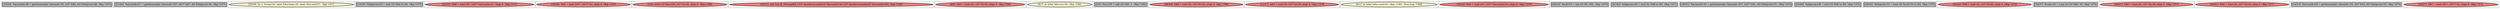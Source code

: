 
digraph G {





subgraph cluster25 {


node7993 [penwidth=3.0,fontsize=20,fillcolor=grey,label="[23/24]  %arrayidx149 = getelementptr inbounds i32, i32* %89, i64 %idxprom148, !dbg !1572",shape=rectangle,style=filled ]



}

subgraph cluster24 {


node7992 [penwidth=3.0,fontsize=20,fillcolor=grey,label="[21/26]  %arrayidx147 = getelementptr inbounds i32*, i32** %87, i64 %idxprom146, !dbg !1572",shape=rectangle,style=filled ]



}

subgraph cluster22 {


node7990 [penwidth=3.0,fontsize=20,fillcolor=lemonchiffon,label="[35/36]  br i1 %cmp144, label %for.body145, label %for.end157, !dbg !1571",shape=ellipse,style=filled ]



}

subgraph cluster20 {


node7988 [penwidth=3.0,fontsize=20,fillcolor=grey,label="[13/16]  %idxprom153 = zext i32 %94 to i64, !dbg !1576",shape=rectangle,style=filled ]



}

subgraph cluster18 {


node7986 [penwidth=3.0,fontsize=20,fillcolor=lightcoral,label="[22/25]  %89 = load i32*, i32** %arrayidx147, align 8, !dbg !1572",shape=ellipse,style=filled ]



}

subgraph cluster16 {


node7984 [penwidth=3.0,fontsize=20,fillcolor=lightcoral,label="[38/39]  %91 = load i32**, i32*** %c, align 8, !dbg !1576",shape=ellipse,style=filled ]



}

subgraph cluster17 {


node7985 [penwidth=3.0,fontsize=20,fillcolor=lightcoral,label="[3/4]  store i32 %inc156, i32* %i142, align 4, !dbg !1582",shape=ellipse,style=filled ]



}

subgraph cluster4 {


node7972 [penwidth=3.0,fontsize=20,fillcolor=lightcoral,label="[10/11]  call void @_Z4swapRjS_(i32* dereferenceable(4) %arrayidx149, i32* dereferenceable(4) %arrayidx154), !dbg !1580",shape=ellipse,style=filled ]



}

subgraph cluster3 {


node7971 [penwidth=3.0,fontsize=20,fillcolor=lightcoral,label="[8/9]  %95 = load i32, i32* %i142, align 4, !dbg !1582",shape=ellipse,style=filled ]



}

subgraph cluster2 {


node7970 [penwidth=3.0,fontsize=20,fillcolor=lemonchiffon,label="[6/7]  br label %for.inc155, !dbg !1581",shape=ellipse,style=filled ]



}

subgraph cluster1 {


node7969 [penwidth=3.0,fontsize=20,fillcolor=grey,label="[2/5]  %inc156 = add i32 %95, 1, !dbg !1582",shape=rectangle,style=filled ]



}

subgraph cluster12 {


node7980 [penwidth=3.0,fontsize=20,fillcolor=lightcoral,label="[48/49]  %86 = load i32, i32* %i142, align 4, !dbg !1568",shape=ellipse,style=filled ]



}

subgraph cluster5 {


node7973 [penwidth=3.0,fontsize=20,fillcolor=lightcoral,label="[12/17]  %94 = load i32, i32* %j138, align 4, !dbg !1579",shape=ellipse,style=filled ]



}

subgraph cluster0 {


node7968 [penwidth=3.0,fontsize=20,fillcolor=lemonchiffon,label="[0/1]  br label %for.cond143, !dbg !1583, !llvm.loop !1584",shape=ellipse,style=filled ]



}

subgraph cluster6 {


node7974 [penwidth=3.0,fontsize=20,fillcolor=lightcoral,label="[18/19]  %93 = load i32*, i32** %arrayidx152, align 8, !dbg !1576",shape=ellipse,style=filled ]



}

subgraph cluster14 {


node7982 [penwidth=3.0,fontsize=20,fillcolor=grey,label="[28/33]  %sub150 = sub i32 99, %92, !dbg !1578",shape=rectangle,style=filled ]



}

subgraph cluster7 {


node7975 [penwidth=3.0,fontsize=20,fillcolor=grey,label="[41/42]  %idxprom146 = zext i32 %88 to i64, !dbg !1572",shape=rectangle,style=filled ]



}

subgraph cluster23 {


node7991 [penwidth=3.0,fontsize=20,fillcolor=grey,label="[30/31]  %arrayidx152 = getelementptr inbounds i32*, i32** %91, i64 %idxprom151, !dbg !1576",shape=rectangle,style=filled ]



}

subgraph cluster8 {


node7976 [penwidth=3.0,fontsize=20,fillcolor=grey,label="[45/46]  %idxprom148 = zext i32 %90 to i64, !dbg !1572",shape=rectangle,style=filled ]



}

subgraph cluster21 {


node7989 [penwidth=3.0,fontsize=20,fillcolor=grey,label="[29/32]  %idxprom151 = zext i32 %sub150 to i64, !dbg !1576",shape=rectangle,style=filled ]



}

subgraph cluster9 {


node7977 [penwidth=3.0,fontsize=20,fillcolor=lightcoral,label="[40/43]  %88 = load i32, i32* %i142, align 4, !dbg !1574",shape=ellipse,style=filled ]



}

subgraph cluster19 {


node7987 [penwidth=3.0,fontsize=20,fillcolor=grey,label="[34/37]  %cmp144 = icmp ult i32 %86, 50, !dbg !1570",shape=rectangle,style=filled ]



}

subgraph cluster10 {


node7978 [penwidth=3.0,fontsize=20,fillcolor=lightcoral,label="[44/47]  %90 = load i32, i32* %j138, align 4, !dbg !1575",shape=ellipse,style=filled ]



}

subgraph cluster11 {


node7979 [penwidth=3.0,fontsize=20,fillcolor=lightcoral,label="[50/51]  %92 = load i32, i32* %i142, align 4, !dbg !1577",shape=ellipse,style=filled ]



}

subgraph cluster13 {


node7981 [penwidth=3.0,fontsize=20,fillcolor=grey,label="[14/15]  %arrayidx154 = getelementptr inbounds i32, i32* %93, i64 %idxprom153, !dbg !1576",shape=rectangle,style=filled ]



}

subgraph cluster15 {


node7983 [penwidth=3.0,fontsize=20,fillcolor=lightcoral,label="[20/27]  %87 = load i32**, i32*** %c, align 8, !dbg !1572",shape=ellipse,style=filled ]



}

}
